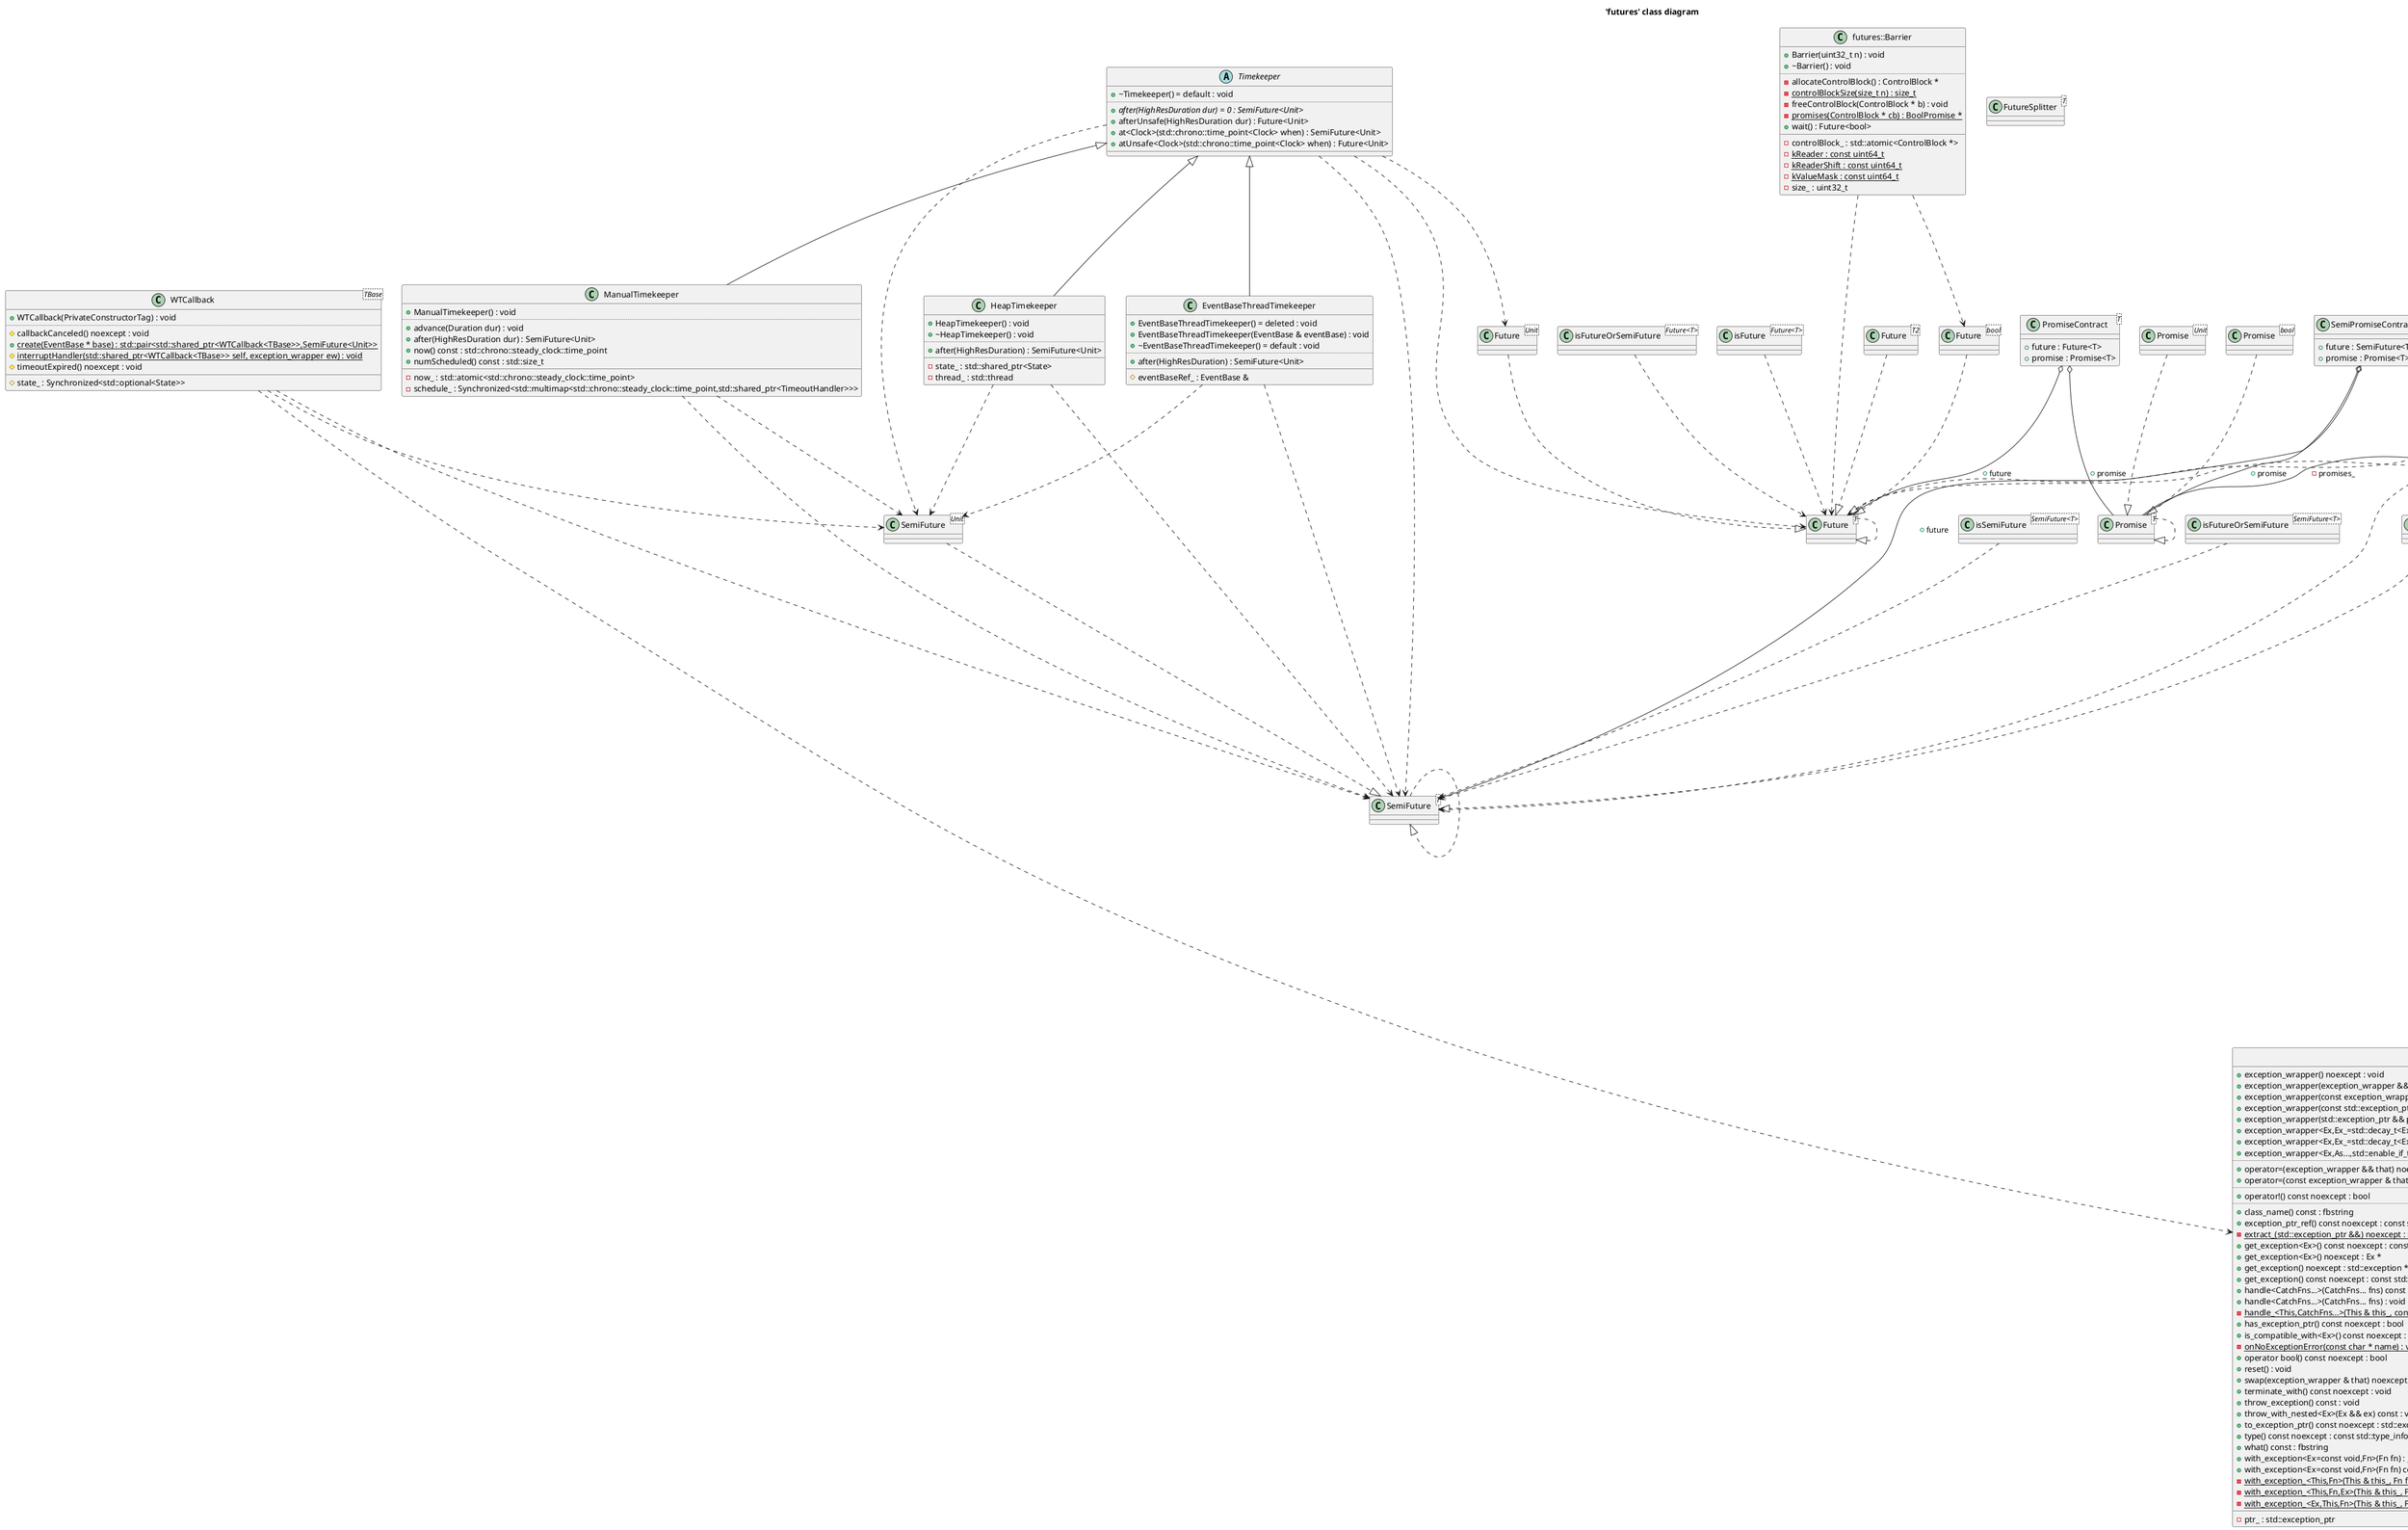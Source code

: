 @startuml
title 'futures' class diagram
class "exception_wrapper" as C_0012315460912762857634
class C_0012315460912762857634 [[https://github.com/facebook/folly/blob/78286282478e1ae05b2e8cbcf0e2139eab283bea/folly/ExceptionWrapper.h#L98{exception_wrapper}]] {
+exception_wrapper() noexcept : void [[[https://github.com/facebook/folly/blob/78286282478e1ae05b2e8cbcf0e2139eab283bea/folly/ExceptionWrapper.h#L134{exception_wrapper}]]]
+exception_wrapper(exception_wrapper && that) noexcept : void [[[https://github.com/facebook/folly/blob/78286282478e1ae05b2e8cbcf0e2139eab283bea/folly/ExceptionWrapper.h#L139{exception_wrapper}]]]
+exception_wrapper(const exception_wrapper & that) = default : void [[[https://github.com/facebook/folly/blob/78286282478e1ae05b2e8cbcf0e2139eab283bea/folly/ExceptionWrapper.h#L144{exception_wrapper}]]]
+exception_wrapper(const std::exception_ptr & ptr) noexcept : void [[[https://github.com/facebook/folly/blob/78286282478e1ae05b2e8cbcf0e2139eab283bea/folly/ExceptionWrapper.h#L158{exception_wrapper}]]]
+exception_wrapper(std::exception_ptr && ptr) noexcept : void [[[https://github.com/facebook/folly/blob/78286282478e1ae05b2e8cbcf0e2139eab283bea/folly/ExceptionWrapper.h#L159{exception_wrapper}]]]
+exception_wrapper<Ex,Ex_=std::decay_t<Ex>,std::enable_if_t<static_cast<_Bool>(Conjunction<IsStdException<Ex_>, IsRegularExceptionType<Ex_> >::value), long>=170>(Ex && ex) : void
+exception_wrapper<Ex,Ex_=std::decay_t<Ex>,std::enable_if_t<static_cast<_Bool>(IsRegularExceptionType<Ex_>::value), long>=182>(std::in_place_t, Ex && ex) : void
+exception_wrapper<Ex,As...,std::enable_if_t<static_cast<_Bool>(IsRegularExceptionType<Ex>::value), long>=188>(std::in_place_type_t<Ex>, As &&... as) : void
..
+operator=(exception_wrapper && that) noexcept : exception_wrapper & [[[https://github.com/facebook/folly/blob/78286282478e1ae05b2e8cbcf0e2139eab283bea/folly/ExceptionWrapper.h#L150{operator=}]]]
+operator=(const exception_wrapper & that) = default : exception_wrapper & [[[https://github.com/facebook/folly/blob/78286282478e1ae05b2e8cbcf0e2139eab283bea/folly/ExceptionWrapper.h#L155{operator=}]]]
..
+operator!() const noexcept : bool [[[https://github.com/facebook/folly/blob/78286282478e1ae05b2e8cbcf0e2139eab283bea/folly/ExceptionWrapper.h#L198{operator!}]]]
..
+class_name() const : fbstring [[[https://github.com/facebook/folly/blob/78286282478e1ae05b2e8cbcf0e2139eab283bea/folly/ExceptionWrapper.h#L237{class_name}]]]
+exception_ptr_ref() const noexcept : const std::exception_ptr & [[[https://github.com/facebook/folly/blob/78286282478e1ae05b2e8cbcf0e2139eab283bea/folly/ExceptionWrapper.h#L225{exception_ptr_ref}]]]
{static} -extract_(std::exception_ptr &&) noexcept : std::exception_ptr [[[https://github.com/facebook/folly/blob/78286282478e1ae05b2e8cbcf0e2139eab283bea/folly/ExceptionWrapper.h#L129{extract_}]]]
+get_exception<Ex>() const noexcept : const Ex *
+get_exception<Ex>() noexcept : Ex *
+get_exception() noexcept : std::exception * [[[https://github.com/facebook/folly/blob/78286282478e1ae05b2e8cbcf0e2139eab283bea/folly/ExceptionWrapper.h#L209{get_exception}]]]
+get_exception() const noexcept : const std::exception * [[[https://github.com/facebook/folly/blob/78286282478e1ae05b2e8cbcf0e2139eab283bea/folly/ExceptionWrapper.h#L211{get_exception}]]]
+handle<CatchFns...>(CatchFns... fns) const : void
+handle<CatchFns...>(CatchFns... fns) : void
{static} -handle_<This,CatchFns...>(This & this_, const char * name, CatchFns &... fns) : void
+has_exception_ptr() const noexcept : bool [[[https://github.com/facebook/folly/blob/78286282478e1ae05b2e8cbcf0e2139eab283bea/folly/ExceptionWrapper.h#L205{has_exception_ptr}]]]
+is_compatible_with<Ex>() const noexcept : _Bool
{static} -onNoExceptionError(const char * name) : void [[[https://github.com/facebook/folly/blob/78286282478e1ae05b2e8cbcf0e2139eab283bea/folly/ExceptionWrapper.h#L103{onNoExceptionError}]]]
+operator bool() const noexcept : bool [[[https://github.com/facebook/folly/blob/78286282478e1ae05b2e8cbcf0e2139eab283bea/folly/ExceptionWrapper.h#L195{operator bool}]]]
+reset() : void [[[https://github.com/facebook/folly/blob/78286282478e1ae05b2e8cbcf0e2139eab283bea/folly/ExceptionWrapper.h#L202{reset}]]]
+swap(exception_wrapper & that) noexcept : void [[[https://github.com/facebook/folly/blob/78286282478e1ae05b2e8cbcf0e2139eab283bea/folly/ExceptionWrapper.h#L192{swap}]]]
+terminate_with() const noexcept : void [[[https://github.com/facebook/folly/blob/78286282478e1ae05b2e8cbcf0e2139eab283bea/folly/ExceptionWrapper.h#L251{terminate_with}]]]
+throw_exception() const : void [[[https://github.com/facebook/folly/blob/78286282478e1ae05b2e8cbcf0e2139eab283bea/folly/ExceptionWrapper.h#L248{throw_exception}]]]
+throw_with_nested<Ex>(Ex && ex) const : void
+to_exception_ptr() const noexcept : std::exception_ptr [[[https://github.com/facebook/folly/blob/78286282478e1ae05b2e8cbcf0e2139eab283bea/folly/ExceptionWrapper.h#L224{to_exception_ptr}]]]
+type() const noexcept : const std::type_info * [[[https://github.com/facebook/folly/blob/78286282478e1ae05b2e8cbcf0e2139eab283bea/folly/ExceptionWrapper.h#L229{type}]]]
+what() const : fbstring [[[https://github.com/facebook/folly/blob/78286282478e1ae05b2e8cbcf0e2139eab283bea/folly/ExceptionWrapper.h#L233{what}]]]
+with_exception<Ex=const void,Fn>(Fn fn) : _Bool
+with_exception<Ex=const void,Fn>(Fn fn) const : _Bool
{static} -with_exception_<This,Fn>(This & this_, Fn fn_, tag_t<void>) : _Bool
{static} -with_exception_<This,Fn,Ex>(This & this_, Fn fn_, tag_t<Ex>) : _Bool
{static} -with_exception_<Ex,This,Fn>(This & this_, Fn fn_) : _Bool
__
-ptr_ : std::exception_ptr [[[https://github.com/facebook/folly/blob/78286282478e1ae05b2e8cbcf0e2139eab283bea/folly/ExceptionWrapper.h#L108{ptr_}]]]
}
class "Try<T>" as C_0001082685028566422986
class C_0001082685028566422986 [[https://github.com/facebook/folly/blob/78286282478e1ae05b2e8cbcf0e2139eab283bea/folly/Try.h#L138{Try}]] {
+operator*() const : const T & [[[https://github.com/facebook/folly/blob/78286282478e1ae05b2e8cbcf0e2139eab283bea/folly/Try.h#L236{operator*}]]]
+operator*() : T & [[[https://github.com/facebook/folly/blob/78286282478e1ae05b2e8cbcf0e2139eab283bea/folly/Try.h#L242{operator*}]]]
+operator*() : T && [[[https://github.com/facebook/folly/blob/78286282478e1ae05b2e8cbcf0e2139eab283bea/folly/Try.h#L249{operator*}]]]
+operator*() const : const T && [[[https://github.com/facebook/folly/blob/78286282478e1ae05b2e8cbcf0e2139eab283bea/folly/Try.h#L256{operator*}]]]
+operator->() const : const T * [[[https://github.com/facebook/folly/blob/78286282478e1ae05b2e8cbcf0e2139eab283bea/folly/Try.h#L264{operator->}]]]
+operator->() : T * [[[https://github.com/facebook/folly/blob/78286282478e1ae05b2e8cbcf0e2139eab283bea/folly/Try.h#L270{operator->}]]]
..
+emplace<Args...>(Args &&... args) noexcept : T &
+emplaceException<Args...>(Args &&... args) noexcept : exception_wrapper &
+exception() : exception_wrapper & [[[https://github.com/facebook/folly/blob/78286282478e1ae05b2e8cbcf0e2139eab283bea/folly/Try.h#L291{exception}]]]
+exception() : exception_wrapper && [[[https://github.com/facebook/folly/blob/78286282478e1ae05b2e8cbcf0e2139eab283bea/folly/Try.h#L298{exception}]]]
+exception() const : const exception_wrapper & [[[https://github.com/facebook/folly/blob/78286282478e1ae05b2e8cbcf0e2139eab283bea/folly/Try.h#L305{exception}]]]
+exception() const : const exception_wrapper && [[[https://github.com/facebook/folly/blob/78286282478e1ae05b2e8cbcf0e2139eab283bea/folly/Try.h#L312{exception}]]]
+get<_Bool isTry,R>() : typename std::enable_if<!isTry, R>::type
+get<_Bool isTry,R>() : typename std::enable_if<isTry, R>::type
+hasException() const noexcept : bool [[[https://github.com/facebook/folly/blob/78286282478e1ae05b2e8cbcf0e2139eab283bea/folly/Try.h#L279{hasException}]]]
+hasException<Ex>() const noexcept : _Bool
+hasValue() const noexcept : bool [[[https://github.com/facebook/folly/blob/78286282478e1ae05b2e8cbcf0e2139eab283bea/folly/Try.h#L275{hasValue}]]]
+throwIfFailed() const : void [[[https://github.com/facebook/folly/blob/78286282478e1ae05b2e8cbcf0e2139eab283bea/folly/Try.h#L228{throwIfFailed}]]]
+throwUnlessValue() const : void [[[https://github.com/facebook/folly/blob/78286282478e1ae05b2e8cbcf0e2139eab283bea/folly/Try.h#L227{throwUnlessValue}]]]
+tryGetExceptionObject() const noexcept : const std::exception * [[[https://github.com/facebook/folly/blob/78286282478e1ae05b2e8cbcf0e2139eab283bea/folly/Try.h#L326{tryGetExceptionObject}]]]
+tryGetExceptionObject<Ex>() const noexcept : const Ex *
+tryGetExceptionObject<Ex>() noexcept : Ex *
+tryGetExceptionObject() noexcept : std::exception * [[[https://github.com/facebook/folly/blob/78286282478e1ae05b2e8cbcf0e2139eab283bea/folly/Try.h#L323{tryGetExceptionObject}]]]
+value() : T & [[[https://github.com/facebook/folly/blob/78286282478e1ae05b2e8cbcf0e2139eab283bea/folly/Try.h#L189{value}]]]
+value() const : const T && [[[https://github.com/facebook/folly/blob/78286282478e1ae05b2e8cbcf0e2139eab283bea/folly/Try.h#L210{value}]]]
+value() const : const T & [[[https://github.com/facebook/folly/blob/78286282478e1ae05b2e8cbcf0e2139eab283bea/folly/Try.h#L203{value}]]]
+value() : T && [[[https://github.com/facebook/folly/blob/78286282478e1ae05b2e8cbcf0e2139eab283bea/folly/Try.h#L196{value}]]]
+value_or<U>(U && defaultValue) const : T
+value_or<U>(U && defaultValue) : T
+withException<Ex,F>(F func) : _Bool
+withException<Ex,F>(F func) const : _Bool
+withException<F>(F func) : _Bool
+withException<F>(F func) const : _Bool
__
}
class "futures::Barrier" as C_0003208454900612351799
class C_0003208454900612351799 [[https://github.com/facebook/folly/blob/78286282478e1ae05b2e8cbcf0e2139eab283bea/folly/futures/Barrier.h#L45{Barrier}]] {
+Barrier(uint32_t n) : void [[[https://github.com/facebook/folly/blob/78286282478e1ae05b2e8cbcf0e2139eab283bea/folly/futures/Barrier.h#L47{Barrier}]]]
+~Barrier() : void [[[https://github.com/facebook/folly/blob/78286282478e1ae05b2e8cbcf0e2139eab283bea/folly/futures/Barrier.h#L48{~Barrier}]]]
..
-allocateControlBlock() : ControlBlock * [[[https://github.com/facebook/folly/blob/78286282478e1ae05b2e8cbcf0e2139eab283bea/folly/futures/Barrier.h#L90{allocateControlBlock}]]]
{static} -controlBlockSize(size_t n) : size_t [[[https://github.com/facebook/folly/blob/78286282478e1ae05b2e8cbcf0e2139eab283bea/folly/futures/Barrier.h#L86{controlBlockSize}]]]
-freeControlBlock(ControlBlock * b) : void [[[https://github.com/facebook/folly/blob/78286282478e1ae05b2e8cbcf0e2139eab283bea/folly/futures/Barrier.h#L91{freeControlBlock}]]]
{static} -promises(ControlBlock * cb) : BoolPromise * [[[https://github.com/facebook/folly/blob/78286282478e1ae05b2e8cbcf0e2139eab283bea/folly/futures/Barrier.h#L82{promises}]]]
+wait() : Future<bool> [[[https://github.com/facebook/folly/blob/78286282478e1ae05b2e8cbcf0e2139eab283bea/folly/futures/Barrier.h#L50{wait}]]]
__
-controlBlock_ : std::atomic<ControlBlock *> [[[https://github.com/facebook/folly/blob/78286282478e1ae05b2e8cbcf0e2139eab283bea/folly/futures/Barrier.h#L94{controlBlock_}]]]
{static} -kReader : const uint64_t [[[https://github.com/facebook/folly/blob/78286282478e1ae05b2e8cbcf0e2139eab283bea/folly/futures/Barrier.h#L56{kReader}]]]
{static} -kReaderShift : const uint64_t [[[https://github.com/facebook/folly/blob/78286282478e1ae05b2e8cbcf0e2139eab283bea/folly/futures/Barrier.h#L55{kReaderShift}]]]
{static} -kValueMask : const uint64_t [[[https://github.com/facebook/folly/blob/78286282478e1ae05b2e8cbcf0e2139eab283bea/folly/futures/Barrier.h#L57{kValueMask}]]]
-size_ : uint32_t [[[https://github.com/facebook/folly/blob/78286282478e1ae05b2e8cbcf0e2139eab283bea/folly/futures/Barrier.h#L93{size_}]]]
}
class "Promise<T>" as C_0014224631506271559051
class C_0014224631506271559051 [[https://github.com/facebook/folly/blob/78286282478e1ae05b2e8cbcf0e2139eab283bea/folly/futures/Promise.h#L179{Promise}]] {
__
}
class "SemiFuture<T>" as C_0001253063926417800239
class C_0001253063926417800239 [[https://github.com/facebook/folly/blob/78286282478e1ae05b2e8cbcf0e2139eab283bea/folly/futures/Promise.h#L87{SemiFuture}]] {
__
}
class "Future<T>" as C_0003460267206905569965
class C_0003460267206905569965 [[https://github.com/facebook/folly/blob/78286282478e1ae05b2e8cbcf0e2139eab283bea/folly/futures/Promise.h#L89{Future}]] {
__
}
class "isSemiFuture<SemiFuture<T>>" as C_0007421581599365877708
class C_0007421581599365877708 [[https://github.com/facebook/folly/blob/78286282478e1ae05b2e8cbcf0e2139eab283bea/folly/futures/Future-pre.h#L35{isSemiFuture}]] {
__
}
class "isFuture<Future<T>>" as C_0005835383907236762306
class C_0005835383907236762306 [[https://github.com/facebook/folly/blob/78286282478e1ae05b2e8cbcf0e2139eab283bea/folly/futures/Future-pre.h#L45{isFuture}]] {
__
}
class "isFutureOrSemiFuture<Future<T>>" as C_0018009393024518706430
class C_0018009393024518706430 [[https://github.com/facebook/folly/blob/78286282478e1ae05b2e8cbcf0e2139eab283bea/folly/futures/Future-pre.h#L60{isFutureOrSemiFuture}]] {
__
}
class "Future<Try<T>>" as C_0014184947059038668229
class C_0014184947059038668229 [[https://github.com/facebook/folly/blob/78286282478e1ae05b2e8cbcf0e2139eab283bea/folly/futures/Future-pre.h#L65{Future}]] {
__
}
class "isFutureOrSemiFuture<SemiFuture<T>>" as C_0002340968626733292005
class C_0002340968626733292005 [[https://github.com/facebook/folly/blob/78286282478e1ae05b2e8cbcf0e2139eab283bea/folly/futures/Future-pre.h#L70{isFutureOrSemiFuture}]] {
__
}
class "SemiFuture<Try<T>>" as C_0004625922700371406929
class C_0004625922700371406929 [[https://github.com/facebook/folly/blob/78286282478e1ae05b2e8cbcf0e2139eab283bea/folly/futures/Future-pre.h#L75{SemiFuture}]] {
__
}
class "PromiseContract<T>" as C_0010115290322117200595
class C_0010115290322117200595 [[https://github.com/facebook/folly/blob/78286282478e1ae05b2e8cbcf0e2139eab283bea/folly/futures/Future.h#L122{PromiseContract}]] {
__
+future : Future<T> [[[https://github.com/facebook/folly/blob/78286282478e1ae05b2e8cbcf0e2139eab283bea/folly/futures/Future.h#L124{future}]]]
+promise : Promise<T> [[[https://github.com/facebook/folly/blob/78286282478e1ae05b2e8cbcf0e2139eab283bea/folly/futures/Future.h#L123{promise}]]]
}
class "SemiPromiseContract<T>" as C_0000624268001861988441
class C_0000624268001861988441 [[https://github.com/facebook/folly/blob/78286282478e1ae05b2e8cbcf0e2139eab283bea/folly/futures/Future.h#L128{SemiPromiseContract}]] {
__
+future : SemiFuture<T> [[[https://github.com/facebook/folly/blob/78286282478e1ae05b2e8cbcf0e2139eab283bea/folly/futures/Future.h#L130{future}]]]
+promise : Promise<T> [[[https://github.com/facebook/folly/blob/78286282478e1ae05b2e8cbcf0e2139eab283bea/folly/futures/Future.h#L129{promise}]]]
}
class "SemiFuture<Unit>" as C_0005040405413099874209
class C_0005040405413099874209 [[https://github.com/facebook/folly/blob/78286282478e1ae05b2e8cbcf0e2139eab283bea/folly/futures/Future.h#L521{SemiFuture}]] {
__
}
class "Future<Unit>" as C_0006984202933268680575
class C_0006984202933268680575 [[https://github.com/facebook/folly/blob/78286282478e1ae05b2e8cbcf0e2139eab283bea/folly/futures/Future.h#L1063{Future}]] {
__
}
class "Future<bool>" as C_0001755568429059916174
class C_0001755568429059916174 [[https://github.com/facebook/folly/blob/78286282478e1ae05b2e8cbcf0e2139eab283bea/folly/futures/Future.h#L1063{Future}]] {
__
}
class "Future<T2>" as C_0003257631961380900224
class C_0003257631961380900224 [[https://github.com/facebook/folly/blob/78286282478e1ae05b2e8cbcf0e2139eab283bea/folly/futures/Future.h#L1063{Future}]] {
__
}
abstract "Timekeeper" as C_0012634615413387786366
abstract C_0012634615413387786366 [[https://github.com/facebook/folly/blob/78286282478e1ae05b2e8cbcf0e2139eab283bea/folly/futures/Future.h#L1977{Timekeeper}]] {
+~Timekeeper() = default : void [[[https://github.com/facebook/folly/blob/78286282478e1ae05b2e8cbcf0e2139eab283bea/folly/futures/Future.h#L1979{~Timekeeper}]]]
..
{abstract} +after(HighResDuration dur) = 0 : SemiFuture<Unit> [[[https://github.com/facebook/folly/blob/78286282478e1ae05b2e8cbcf0e2139eab283bea/folly/futures/Future.h#L1986{after}]]]
+afterUnsafe(HighResDuration dur) : Future<Unit> [[[https://github.com/facebook/folly/blob/78286282478e1ae05b2e8cbcf0e2139eab283bea/folly/futures/Future.h#L1994{afterUnsafe}]]]
+at<Clock>(std::chrono::time_point<Clock> when) : SemiFuture<Unit>
+atUnsafe<Clock>(std::chrono::time_point<Clock> when) : Future<Unit>
__
}
class "SharedPromise::Defaulted<size_t>" as C_0005942001210392254752
class C_0005942001210392254752 [[https://github.com/facebook/folly/blob/78286282478e1ae05b2e8cbcf0e2139eab283bea/folly/futures/SharedPromise.h#L111{SharedPromise::Defaulted}]] {
__
}
class "SharedPromise::Defaulted<Try<T>>" as C_0004934512812947647933
class C_0004934512812947647933 [[https://github.com/facebook/folly/blob/78286282478e1ae05b2e8cbcf0e2139eab283bea/folly/futures/SharedPromise.h#L111{SharedPromise::Defaulted}]] {
__
}
class "SharedPromise<T>" as C_0000565409696705527043
class C_0000565409696705527043 [[https://github.com/facebook/folly/blob/78286282478e1ae05b2e8cbcf0e2139eab283bea/folly/futures/SharedPromise.h#L41{SharedPromise}]] {
+getFuture() const : Future<T> [[[https://github.com/facebook/folly/blob/78286282478e1ae05b2e8cbcf0e2139eab283bea/folly/futures/SharedPromise.h#L56{getFuture}]]]
+getSemiFuture() const : SemiFuture<T> [[[https://github.com/facebook/folly/blob/78286282478e1ae05b2e8cbcf0e2139eab283bea/folly/futures/SharedPromise.h#L47{getSemiFuture}]]]
-hasResult() const : bool [[[https://github.com/facebook/folly/blob/78286282478e1ae05b2e8cbcf0e2139eab283bea/folly/futures/SharedPromise.h#L126{hasResult}]]]
+isFulfilled() const : bool [[[https://github.com/facebook/folly/blob/78286282478e1ae05b2e8cbcf0e2139eab283bea/folly/futures/SharedPromise.h#L100{isFulfilled}]]]
+setException(exception_wrapper ew) : void [[[https://github.com/facebook/folly/blob/78286282478e1ae05b2e8cbcf0e2139eab283bea/folly/futures/SharedPromise.h#L62{setException}]]]
+setException<E>(const E &) : typename std::enable_if<std::is_base_of<std::exception, E>::value>::type
+setInterruptHandler(std::function<void (const exception_wrapper &)>) : void [[[https://github.com/facebook/folly/blob/78286282478e1ae05b2e8cbcf0e2139eab283bea/folly/futures/SharedPromise.h#L77{setInterruptHandler}]]]
+setTry(Try<T> && t) : void [[[https://github.com/facebook/folly/blob/78286282478e1ae05b2e8cbcf0e2139eab283bea/folly/futures/SharedPromise.h#L89{setTry}]]]
+setValue<B=T>() : typename std::enable_if<std::is_same<Unit, B>::value, void>::type
+setValue<M>(M && value) : void
+setWith<F>(F && func) : void
+size() const : size_t [[[https://github.com/facebook/folly/blob/78286282478e1ae05b2e8cbcf0e2139eab283bea/folly/futures/SharedPromise.h#L59{size}]]]
__
-interruptHandler_ : std::function<void (const exception_wrapper &)> [[[https://github.com/facebook/folly/blob/78286282478e1ae05b2e8cbcf0e2139eab283bea/folly/futures/SharedPromise.h#L134{interruptHandler_}]]]
-mutex_ : Mutex [[[https://github.com/facebook/folly/blob/78286282478e1ae05b2e8cbcf0e2139eab283bea/folly/futures/SharedPromise.h#L130{mutex_}]]]
-promises_ : std::vector<Promise<T>> [[[https://github.com/facebook/folly/blob/78286282478e1ae05b2e8cbcf0e2139eab283bea/folly/futures/SharedPromise.h#L133{promises_}]]]
-size_ : Defaulted<size_t> [[[https://github.com/facebook/folly/blob/78286282478e1ae05b2e8cbcf0e2139eab283bea/folly/futures/SharedPromise.h#L131{size_}]]]
-try_ : Defaulted<Try<T>> [[[https://github.com/facebook/folly/blob/78286282478e1ae05b2e8cbcf0e2139eab283bea/folly/futures/SharedPromise.h#L132{try_}]]]
}
class "SharedPromise::Mutex" as C_0008006617923212087293
class C_0008006617923212087293 [[https://github.com/facebook/folly/blob/78286282478e1ae05b2e8cbcf0e2139eab283bea/folly/futures/SharedPromise.h#L104{SharedPromise::Mutex}]] {
+operator=(Mutex &&) noexcept : Mutex & [[[https://github.com/facebook/folly/blob/78286282478e1ae05b2e8cbcf0e2139eab283bea/folly/futures/SharedPromise.h#L107{operator=}]]]
..
+Mutex() = default : void [[[https://github.com/facebook/folly/blob/78286282478e1ae05b2e8cbcf0e2139eab283bea/folly/futures/SharedPromise.h#L105{Mutex}]]]
+Mutex(Mutex &&) noexcept : void [[[https://github.com/facebook/folly/blob/78286282478e1ae05b2e8cbcf0e2139eab283bea/folly/futures/SharedPromise.h#L106{Mutex}]]]
__
}
class "SharedPromise::Defaulted<V>" as C_0006115416865625030461
class C_0006115416865625030461 [[https://github.com/facebook/folly/blob/78286282478e1ae05b2e8cbcf0e2139eab283bea/folly/futures/SharedPromise.h#L111{SharedPromise::Defaulted}]] {
+operator=(Defaulted<V> && that) noexcept : Defaulted<V> & [[[https://github.com/facebook/folly/blob/78286282478e1ae05b2e8cbcf0e2139eab283bea/folly/futures/SharedPromise.h#L120{operator=}]]]
..
+Defaulted() = default : void [[[https://github.com/facebook/folly/blob/78286282478e1ae05b2e8cbcf0e2139eab283bea/folly/futures/SharedPromise.h#L117{Defaulted}]]]
+Defaulted(Defaulted<V> && that) noexcept : void [[[https://github.com/facebook/folly/blob/78286282478e1ae05b2e8cbcf0e2139eab283bea/folly/futures/SharedPromise.h#L118{Defaulted}]]]
__
+value : V [[[https://github.com/facebook/folly/blob/78286282478e1ae05b2e8cbcf0e2139eab283bea/folly/futures/SharedPromise.h#L116{value}]]]
}
class "FutureSplitter<T>" as C_0007311240070236582105
class C_0007311240070236582105 [[https://github.com/facebook/folly/blob/78286282478e1ae05b2e8cbcf0e2139eab283bea/folly/futures/Future.h#L134{FutureSplitter}]] {
__
}
class "Promise<bool>" as C_0001284932117452059526
class C_0001284932117452059526 [[https://github.com/facebook/folly/blob/78286282478e1ae05b2e8cbcf0e2139eab283bea/folly/futures/Future-pre.h#L24{Promise}]] {
__
}
class "EventBaseThreadTimekeeper" as C_0014546640806406856592
class C_0014546640806406856592 [[https://github.com/facebook/folly/blob/78286282478e1ae05b2e8cbcf0e2139eab283bea/folly/futures/ThreadWheelTimekeeper.h#L27{EventBaseThreadTimekeeper}]] {
+EventBaseThreadTimekeeper() = deleted : void [[[https://github.com/facebook/folly/blob/78286282478e1ae05b2e8cbcf0e2139eab283bea/folly/futures/ThreadWheelTimekeeper.h#L29{EventBaseThreadTimekeeper}]]]
+EventBaseThreadTimekeeper(EventBase & eventBase) : void [[[https://github.com/facebook/folly/blob/78286282478e1ae05b2e8cbcf0e2139eab283bea/folly/futures/ThreadWheelTimekeeper.h#L30{EventBaseThreadTimekeeper}]]]
+~EventBaseThreadTimekeeper() = default : void [[[https://github.com/facebook/folly/blob/78286282478e1ae05b2e8cbcf0e2139eab283bea/folly/futures/ThreadWheelTimekeeper.h#L32{~EventBaseThreadTimekeeper}]]]
..
+after(HighResDuration) : SemiFuture<Unit> [[[https://github.com/facebook/folly/blob/78286282478e1ae05b2e8cbcf0e2139eab283bea/folly/futures/ThreadWheelTimekeeper.h#L35{after}]]]
__
#eventBaseRef_ : EventBase & [[[https://github.com/facebook/folly/blob/78286282478e1ae05b2e8cbcf0e2139eab283bea/folly/futures/ThreadWheelTimekeeper.h#L38{eventBaseRef_}]]]
}
class "WTCallback<TBase>" as C_0009184897837778571109
class C_0009184897837778571109 [[https://github.com/facebook/folly/blob/78286282478e1ae05b2e8cbcf0e2139eab283bea/folly/futures/WTCallback.h#L30{WTCallback}]] {
+WTCallback(PrivateConstructorTag) : void [[[https://github.com/facebook/folly/blob/78286282478e1ae05b2e8cbcf0e2139eab283bea/folly/futures/WTCallback.h#L34{WTCallback}]]]
..
#callbackCanceled() noexcept : void [[[https://github.com/facebook/folly/blob/78286282478e1ae05b2e8cbcf0e2139eab283bea/folly/futures/WTCallback.h#L67{callbackCanceled}]]]
{static} +create(EventBase * base) : std::pair<std::shared_ptr<WTCallback<TBase>>,SemiFuture<Unit>> [[[https://github.com/facebook/folly/blob/78286282478e1ae05b2e8cbcf0e2139eab283bea/folly/futures/WTCallback.h#L37{create}]]]
{static} #interruptHandler(std::shared_ptr<WTCallback<TBase>> self, exception_wrapper ew) : void [[[https://github.com/facebook/folly/blob/78286282478e1ae05b2e8cbcf0e2139eab283bea/folly/futures/WTCallback.h#L73{interruptHandler}]]]
#timeoutExpired() noexcept : void [[[https://github.com/facebook/folly/blob/78286282478e1ae05b2e8cbcf0e2139eab283bea/folly/futures/WTCallback.h#L61{timeoutExpired}]]]
__
#state_ : Synchronized<std::optional<State>> [[[https://github.com/facebook/folly/blob/78286282478e1ae05b2e8cbcf0e2139eab283bea/folly/futures/WTCallback.h#L59{state_}]]]
}
class "Promise<Unit>" as C_0003493896011210497921
class C_0003493896011210497921 [[https://github.com/facebook/folly/blob/78286282478e1ae05b2e8cbcf0e2139eab283bea/folly/futures/Future-pre.h#L24{Promise}]] {
__
}
class "ManualTimekeeper" as C_0010191229819511600985
class C_0010191229819511600985 [[https://github.com/facebook/folly/blob/78286282478e1ae05b2e8cbcf0e2139eab283bea/folly/futures/ManualTimekeeper.h#L34{ManualTimekeeper}]] {
+ManualTimekeeper() : void [[[https://github.com/facebook/folly/blob/78286282478e1ae05b2e8cbcf0e2139eab283bea/folly/futures/ManualTimekeeper.h#L36{ManualTimekeeper}]]]
..
+advance(Duration dur) : void [[[https://github.com/facebook/folly/blob/78286282478e1ae05b2e8cbcf0e2139eab283bea/folly/futures/ManualTimekeeper.h#L45{advance}]]]
+after(HighResDuration dur) : SemiFuture<Unit> [[[https://github.com/facebook/folly/blob/78286282478e1ae05b2e8cbcf0e2139eab283bea/folly/futures/ManualTimekeeper.h#L40{after}]]]
+now() const : std::chrono::steady_clock::time_point [[[https://github.com/facebook/folly/blob/78286282478e1ae05b2e8cbcf0e2139eab283bea/folly/futures/ManualTimekeeper.h#L49{now}]]]
+numScheduled() const : std::size_t [[[https://github.com/facebook/folly/blob/78286282478e1ae05b2e8cbcf0e2139eab283bea/folly/futures/ManualTimekeeper.h#L53{numScheduled}]]]
__
-now_ : std::atomic<std::chrono::steady_clock::time_point> [[[https://github.com/facebook/folly/blob/78286282478e1ae05b2e8cbcf0e2139eab283bea/folly/futures/ManualTimekeeper.h#L72{now_}]]]
-schedule_ : Synchronized<std::multimap<std::chrono::steady_clock::time_point,std::shared_ptr<TimeoutHandler>>> [[[https://github.com/facebook/folly/blob/78286282478e1ae05b2e8cbcf0e2139eab283bea/folly/futures/ManualTimekeeper.h#L76{schedule_}]]]
}
class "HeapTimekeeper" as C_0015282033556129705293
class C_0015282033556129705293 [[https://github.com/facebook/folly/blob/78286282478e1ae05b2e8cbcf0e2139eab283bea/folly/futures/HeapTimekeeper.h#L32{HeapTimekeeper}]] {
+HeapTimekeeper() : void [[[https://github.com/facebook/folly/blob/78286282478e1ae05b2e8cbcf0e2139eab283bea/folly/futures/HeapTimekeeper.h#L34{HeapTimekeeper}]]]
+~HeapTimekeeper() : void [[[https://github.com/facebook/folly/blob/78286282478e1ae05b2e8cbcf0e2139eab283bea/folly/futures/HeapTimekeeper.h#L35{~HeapTimekeeper}]]]
..
+after(HighResDuration) : SemiFuture<Unit> [[[https://github.com/facebook/folly/blob/78286282478e1ae05b2e8cbcf0e2139eab283bea/folly/futures/HeapTimekeeper.h#L37{after}]]]
__
-state_ : std::shared_ptr<State> [[[https://github.com/facebook/folly/blob/78286282478e1ae05b2e8cbcf0e2139eab283bea/folly/futures/HeapTimekeeper.h#L46{state_}]]]
-thread_ : std::thread [[[https://github.com/facebook/folly/blob/78286282478e1ae05b2e8cbcf0e2139eab283bea/folly/futures/HeapTimekeeper.h#L47{thread_}]]]
}
C_0001082685028566422986 ..> C_0012315460912762857634 [[https://github.com/facebook/folly/blob/78286282478e1ae05b2e8cbcf0e2139eab283bea/folly/Try.h#L291{}]]
C_0003208454900612351799 ..> C_0001755568429059916174 [[https://github.com/facebook/folly/blob/78286282478e1ae05b2e8cbcf0e2139eab283bea/folly/futures/Barrier.h#L50{}]]
C_0003208454900612351799 ..> C_0003460267206905569965 [[https://github.com/facebook/folly/blob/78286282478e1ae05b2e8cbcf0e2139eab283bea/folly/futures/Barrier.h#L50{}]]
C_0014224631506271559051 ..|> C_0014224631506271559051
C_0001253063926417800239 ..|> C_0001253063926417800239
C_0003460267206905569965 ..|> C_0003460267206905569965
C_0007421581599365877708 ..> C_0001253063926417800239
C_0005835383907236762306 ..> C_0003460267206905569965
C_0018009393024518706430 ..> C_0003460267206905569965
C_0014184947059038668229 ..> C_0001082685028566422986
C_0014184947059038668229 ..|> C_0003460267206905569965
C_0002340968626733292005 ..> C_0001253063926417800239
C_0004625922700371406929 ..> C_0001082685028566422986
C_0004625922700371406929 ..|> C_0001253063926417800239
C_0010115290322117200595 o-- C_0014224631506271559051 [[https://github.com/facebook/folly/blob/78286282478e1ae05b2e8cbcf0e2139eab283bea/folly/futures/Future.h#L123{promise}]] : +promise
C_0010115290322117200595 o-- C_0003460267206905569965 [[https://github.com/facebook/folly/blob/78286282478e1ae05b2e8cbcf0e2139eab283bea/folly/futures/Future.h#L124{future}]] : +future
C_0000624268001861988441 o-- C_0014224631506271559051 [[https://github.com/facebook/folly/blob/78286282478e1ae05b2e8cbcf0e2139eab283bea/folly/futures/Future.h#L129{promise}]] : +promise
C_0000624268001861988441 o-- C_0001253063926417800239 [[https://github.com/facebook/folly/blob/78286282478e1ae05b2e8cbcf0e2139eab283bea/folly/futures/Future.h#L130{future}]] : +future
C_0005040405413099874209 ..|> C_0001253063926417800239
C_0006984202933268680575 ..|> C_0003460267206905569965
C_0001755568429059916174 ..|> C_0003460267206905569965
C_0003257631961380900224 ..|> C_0003460267206905569965
C_0012634615413387786366 ..> C_0005040405413099874209 [[https://github.com/facebook/folly/blob/78286282478e1ae05b2e8cbcf0e2139eab283bea/folly/futures/Future.h#L1986{}]]
C_0012634615413387786366 ..> C_0001253063926417800239 [[https://github.com/facebook/folly/blob/78286282478e1ae05b2e8cbcf0e2139eab283bea/folly/futures/Future.h#L1986{}]]
C_0012634615413387786366 ..> C_0006984202933268680575 [[https://github.com/facebook/folly/blob/78286282478e1ae05b2e8cbcf0e2139eab283bea/folly/futures/Future.h#L1994{}]]
C_0012634615413387786366 ..> C_0003460267206905569965 [[https://github.com/facebook/folly/blob/78286282478e1ae05b2e8cbcf0e2139eab283bea/folly/futures/Future.h#L1994{}]]
C_0005942001210392254752 ..|> C_0006115416865625030461
C_0004934512812947647933 ..> C_0001082685028566422986
C_0004934512812947647933 ..|> C_0006115416865625030461
C_0000565409696705527043 ..> C_0001253063926417800239 [[https://github.com/facebook/folly/blob/78286282478e1ae05b2e8cbcf0e2139eab283bea/folly/futures/SharedPromise.h#L47{}]]
C_0000565409696705527043 ..> C_0003460267206905569965 [[https://github.com/facebook/folly/blob/78286282478e1ae05b2e8cbcf0e2139eab283bea/folly/futures/SharedPromise.h#L56{}]]
C_0000565409696705527043 ..> C_0001082685028566422986 [[https://github.com/facebook/folly/blob/78286282478e1ae05b2e8cbcf0e2139eab283bea/folly/futures/SharedPromise.h#L89{}]]
C_0000565409696705527043 o-- C_0008006617923212087293 [[https://github.com/facebook/folly/blob/78286282478e1ae05b2e8cbcf0e2139eab283bea/folly/futures/SharedPromise.h#L130{mutex_}]] : -mutex_
C_0000565409696705527043 o-- C_0005942001210392254752 [[https://github.com/facebook/folly/blob/78286282478e1ae05b2e8cbcf0e2139eab283bea/folly/futures/SharedPromise.h#L131{size_}]] : -size_
C_0000565409696705527043 o-- C_0004934512812947647933 [[https://github.com/facebook/folly/blob/78286282478e1ae05b2e8cbcf0e2139eab283bea/folly/futures/SharedPromise.h#L132{try_}]] : -try_
C_0000565409696705527043 o-- C_0014224631506271559051 [[https://github.com/facebook/folly/blob/78286282478e1ae05b2e8cbcf0e2139eab283bea/folly/futures/SharedPromise.h#L133{promises_}]] : -promises_
C_0000565409696705527043 --> C_0012315460912762857634 [[https://github.com/facebook/folly/blob/78286282478e1ae05b2e8cbcf0e2139eab283bea/folly/futures/SharedPromise.h#L134{interruptHandler_}]] : -interruptHandler_
C_0008006617923212087293 --+ C_0000565409696705527043
C_0006115416865625030461 --+ C_0000565409696705527043
C_0001284932117452059526 ..|> C_0014224631506271559051
C_0014546640806406856592 ..> C_0005040405413099874209 [[https://github.com/facebook/folly/blob/78286282478e1ae05b2e8cbcf0e2139eab283bea/folly/futures/ThreadWheelTimekeeper.h#L35{}]]
C_0014546640806406856592 ..> C_0001253063926417800239 [[https://github.com/facebook/folly/blob/78286282478e1ae05b2e8cbcf0e2139eab283bea/folly/futures/ThreadWheelTimekeeper.h#L35{}]]
C_0012634615413387786366 <|-- C_0014546640806406856592
C_0009184897837778571109 ..> C_0005040405413099874209
C_0009184897837778571109 ..> C_0001253063926417800239 [[https://github.com/facebook/folly/blob/78286282478e1ae05b2e8cbcf0e2139eab283bea/folly/futures/WTCallback.h#L37{}]]
C_0009184897837778571109 ..> C_0012315460912762857634 [[https://github.com/facebook/folly/blob/78286282478e1ae05b2e8cbcf0e2139eab283bea/folly/futures/WTCallback.h#L74{}]]
C_0003493896011210497921 ..|> C_0014224631506271559051
C_0010191229819511600985 ..> C_0005040405413099874209 [[https://github.com/facebook/folly/blob/78286282478e1ae05b2e8cbcf0e2139eab283bea/folly/futures/ManualTimekeeper.h#L40{}]]
C_0010191229819511600985 ..> C_0001253063926417800239 [[https://github.com/facebook/folly/blob/78286282478e1ae05b2e8cbcf0e2139eab283bea/folly/futures/ManualTimekeeper.h#L40{}]]
C_0012634615413387786366 <|-- C_0010191229819511600985
C_0015282033556129705293 ..> C_0005040405413099874209 [[https://github.com/facebook/folly/blob/78286282478e1ae05b2e8cbcf0e2139eab283bea/folly/futures/HeapTimekeeper.h#L37{}]]
C_0015282033556129705293 ..> C_0001253063926417800239 [[https://github.com/facebook/folly/blob/78286282478e1ae05b2e8cbcf0e2139eab283bea/folly/futures/HeapTimekeeper.h#L37{}]]
C_0012634615413387786366 <|-- C_0015282033556129705293

'Generated with clang-uml, version 0.6.0
'LLVM version Ubuntu clang version 19.1.1 (1ubuntu1)
@enduml
